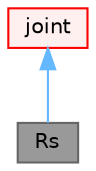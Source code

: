 digraph "Rs"
{
 // LATEX_PDF_SIZE
  bgcolor="transparent";
  edge [fontname=Helvetica,fontsize=10,labelfontname=Helvetica,labelfontsize=10];
  node [fontname=Helvetica,fontsize=10,shape=box,height=0.2,width=0.4];
  Node1 [id="Node000001",label="Rs",height=0.2,width=0.4,color="gray40", fillcolor="grey60", style="filled", fontcolor="black",tooltip="Spherical joint for rotation about the x/y/z-axes using a quaternion (Euler parameters) to avoid gimb..."];
  Node2 -> Node1 [id="edge1_Node000001_Node000002",dir="back",color="steelblue1",style="solid",tooltip=" "];
  Node2 [id="Node000002",label="joint",height=0.2,width=0.4,color="red", fillcolor="#FFF0F0", style="filled",URL="$classFoam_1_1RBD_1_1joint.html",tooltip="Abstract base-class for all rigid-body joints."];
}
